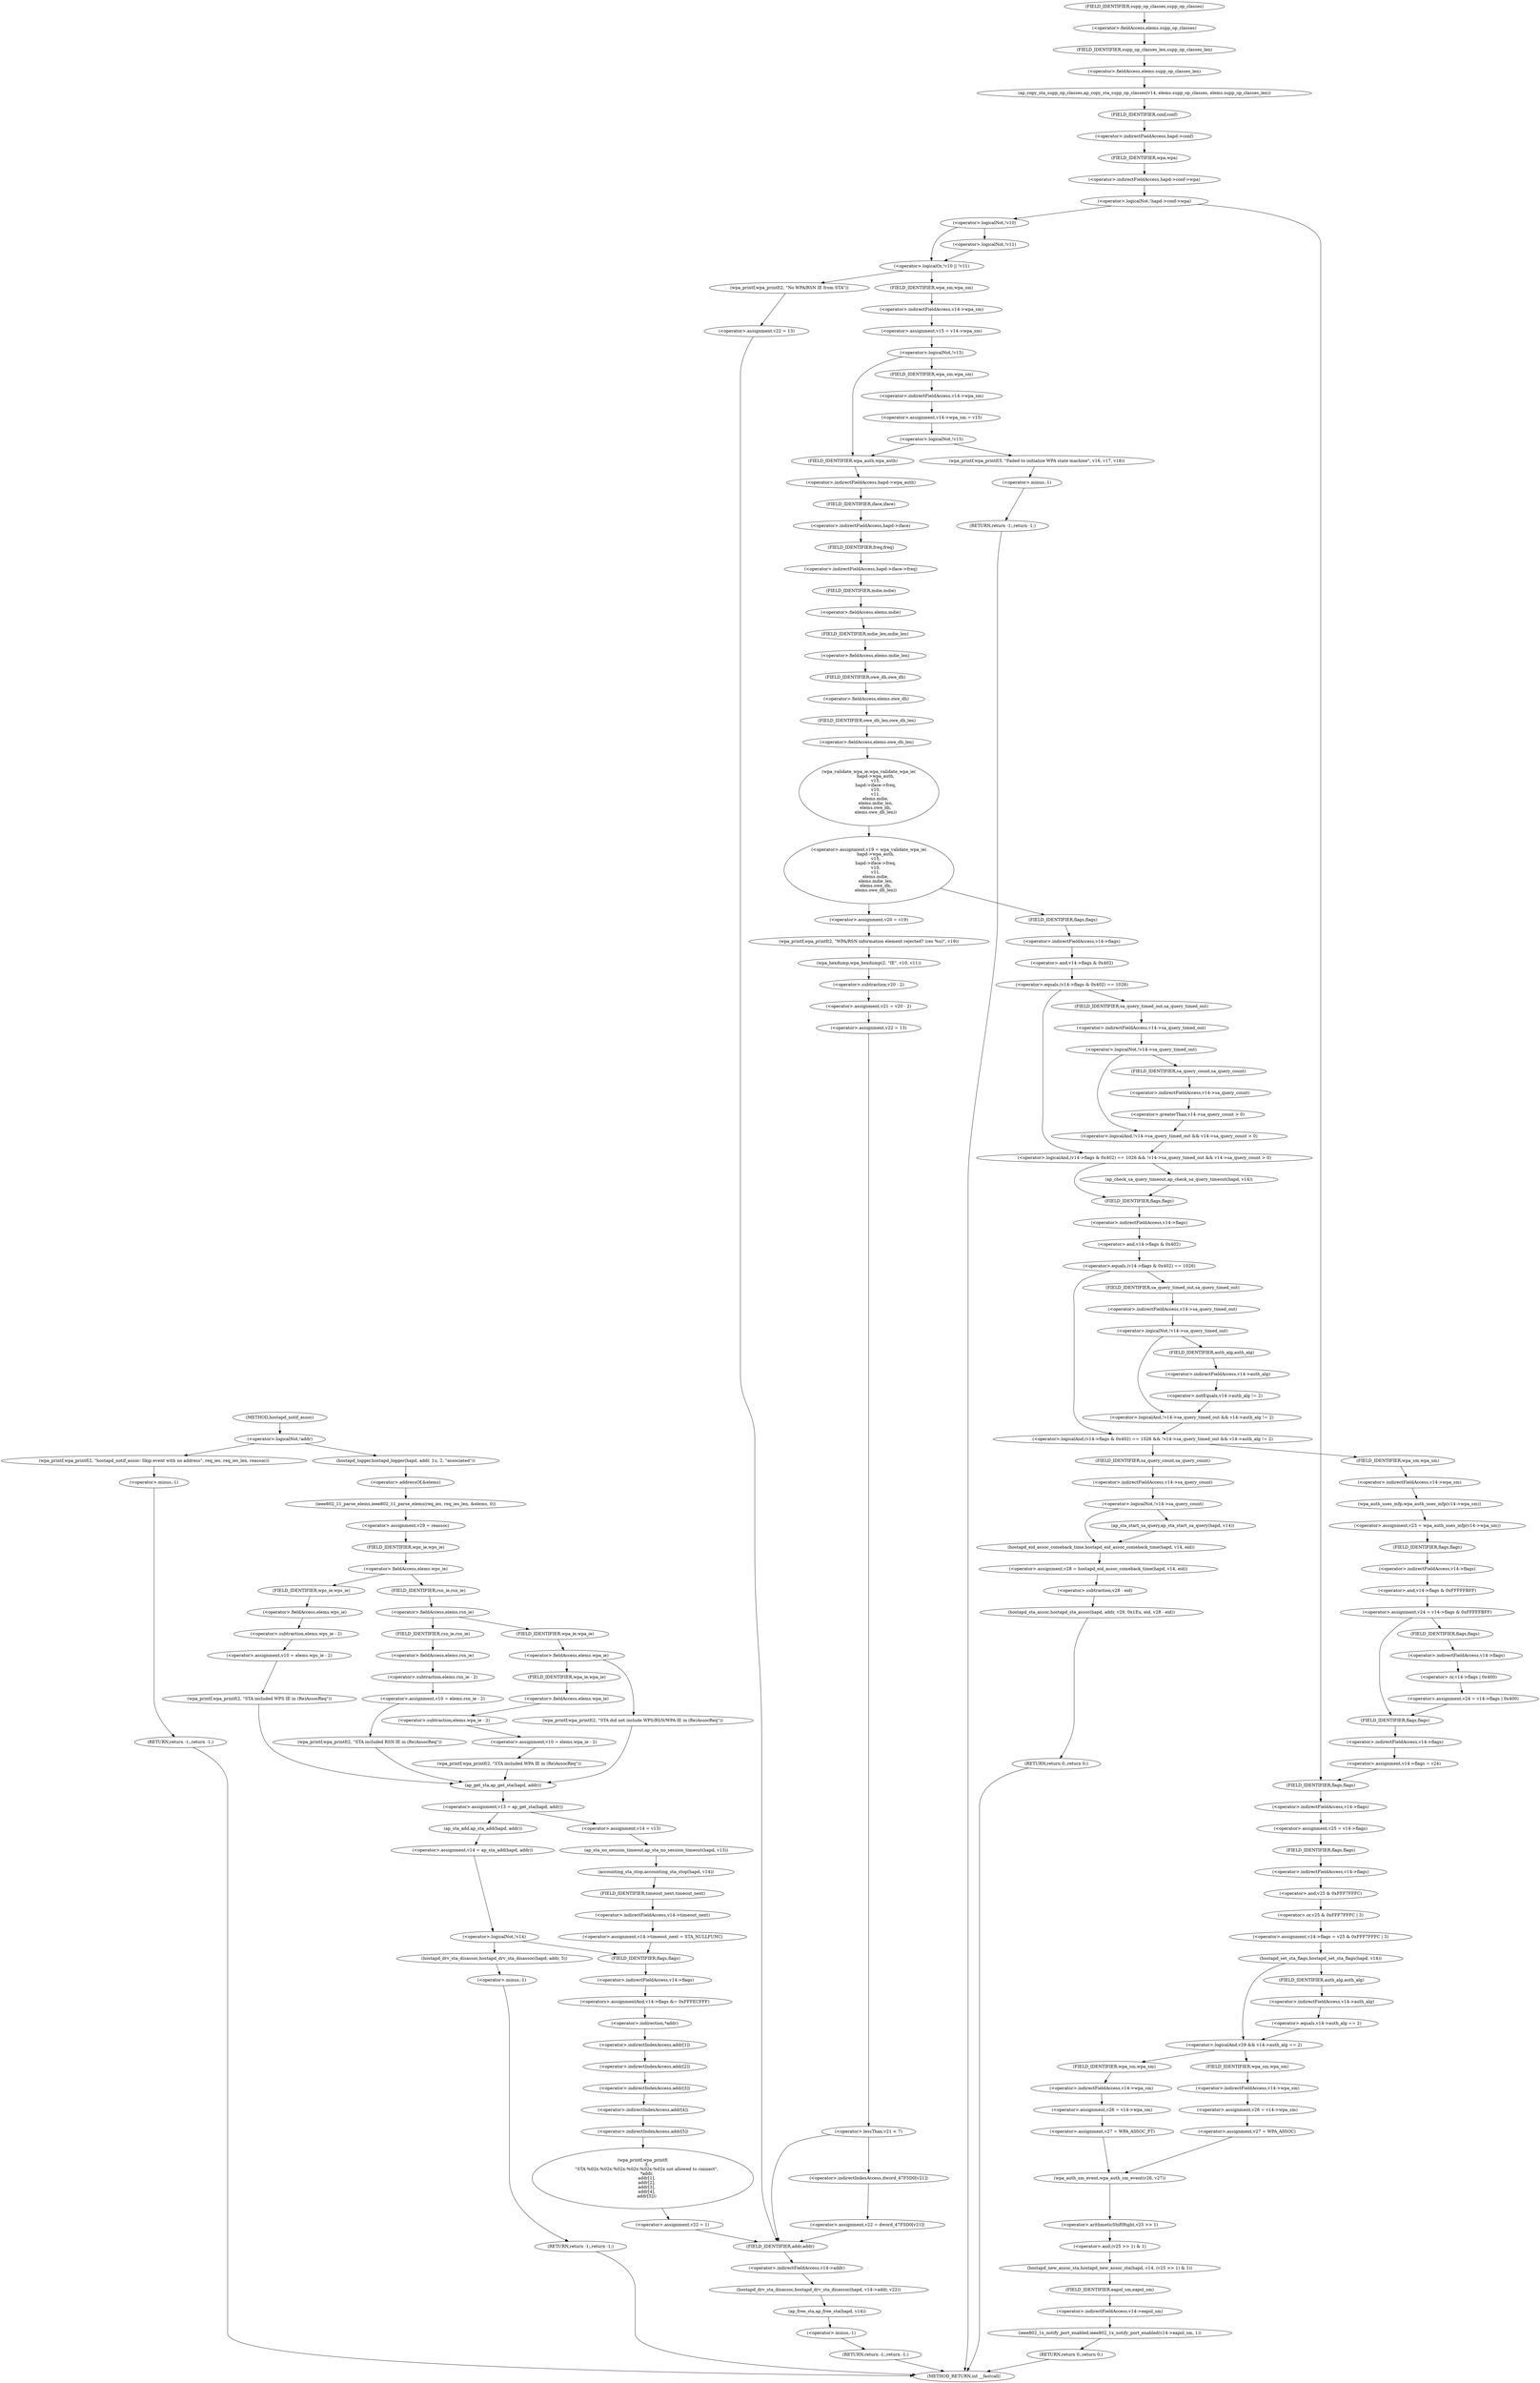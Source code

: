 digraph hostapd_notif_assoc {  
"1000151" [label = "(<operator>.logicalNot,!addr)" ]
"1000154" [label = "(wpa_printf,wpa_printf(2, \"hostapd_notif_assoc: Skip event with no address\", req_ies, req_ies_len, reassoc))" ]
"1000160" [label = "(RETURN,return -1;,return -1;)" ]
"1000161" [label = "(<operator>.minus,-1)" ]
"1000163" [label = "(hostapd_logger,hostapd_logger(hapd, addr, 1u, 2, \"associated\"))" ]
"1000169" [label = "(ieee802_11_parse_elems,ieee802_11_parse_elems(req_ies, req_ies_len, &elems, 0))" ]
"1000172" [label = "(<operator>.addressOf,&elems)" ]
"1000175" [label = "(<operator>.assignment,v29 = reassoc)" ]
"1000179" [label = "(<operator>.fieldAccess,elems.wps_ie)" ]
"1000181" [label = "(FIELD_IDENTIFIER,wps_ie,wps_ie)" ]
"1000183" [label = "(<operator>.assignment,v10 = elems.wps_ie - 2)" ]
"1000185" [label = "(<operator>.subtraction,elems.wps_ie - 2)" ]
"1000186" [label = "(<operator>.fieldAccess,elems.wps_ie)" ]
"1000188" [label = "(FIELD_IDENTIFIER,wps_ie,wps_ie)" ]
"1000191" [label = "(wpa_printf,wpa_printf(2, \"STA included WPS IE in (Re)AssocReq\"))" ]
"1000196" [label = "(<operator>.fieldAccess,elems.rsn_ie)" ]
"1000198" [label = "(FIELD_IDENTIFIER,rsn_ie,rsn_ie)" ]
"1000200" [label = "(<operator>.assignment,v10 = elems.rsn_ie - 2)" ]
"1000202" [label = "(<operator>.subtraction,elems.rsn_ie - 2)" ]
"1000203" [label = "(<operator>.fieldAccess,elems.rsn_ie)" ]
"1000205" [label = "(FIELD_IDENTIFIER,rsn_ie,rsn_ie)" ]
"1000208" [label = "(wpa_printf,wpa_printf(2, \"STA included RSN IE in (Re)AssocReq\"))" ]
"1000213" [label = "(<operator>.fieldAccess,elems.wpa_ie)" ]
"1000215" [label = "(FIELD_IDENTIFIER,wpa_ie,wpa_ie)" ]
"1000217" [label = "(<operator>.assignment,v10 = elems.wpa_ie - 2)" ]
"1000219" [label = "(<operator>.subtraction,elems.wpa_ie - 2)" ]
"1000220" [label = "(<operator>.fieldAccess,elems.wpa_ie)" ]
"1000222" [label = "(FIELD_IDENTIFIER,wpa_ie,wpa_ie)" ]
"1000225" [label = "(wpa_printf,wpa_printf(2, \"STA included WPA IE in (Re)AssocReq\"))" ]
"1000231" [label = "(wpa_printf,wpa_printf(2, \"STA did not include WPS/RSN/WPA IE in (Re)AssocReq\"))" ]
"1000235" [label = "(<operator>.assignment,v13 = ap_get_sta(hapd, addr))" ]
"1000237" [label = "(ap_get_sta,ap_get_sta(hapd, addr))" ]
"1000243" [label = "(<operator>.assignment,v14 = v13)" ]
"1000246" [label = "(ap_sta_no_session_timeout,ap_sta_no_session_timeout(hapd, v13))" ]
"1000249" [label = "(accounting_sta_stop,accounting_sta_stop(hapd, v14))" ]
"1000252" [label = "(<operator>.assignment,v14->timeout_next = STA_NULLFUNC)" ]
"1000253" [label = "(<operator>.indirectFieldAccess,v14->timeout_next)" ]
"1000255" [label = "(FIELD_IDENTIFIER,timeout_next,timeout_next)" ]
"1000259" [label = "(<operator>.assignment,v14 = ap_sta_add(hapd, addr))" ]
"1000261" [label = "(ap_sta_add,ap_sta_add(hapd, addr))" ]
"1000265" [label = "(<operator>.logicalNot,!v14)" ]
"1000268" [label = "(hostapd_drv_sta_disassoc,hostapd_drv_sta_disassoc(hapd, addr, 5))" ]
"1000272" [label = "(RETURN,return -1;,return -1;)" ]
"1000273" [label = "(<operator>.minus,-1)" ]
"1000275" [label = "(<operators>.assignmentAnd,v14->flags &= 0xFFFECFFF)" ]
"1000276" [label = "(<operator>.indirectFieldAccess,v14->flags)" ]
"1000278" [label = "(FIELD_IDENTIFIER,flags,flags)" ]
"1000281" [label = "(wpa_printf,wpa_printf(\n      3,\n      \"STA %02x:%02x:%02x:%02x:%02x:%02x not allowed to connect\",\n      *addr,\n      addr[1],\n      addr[2],\n      addr[3],\n      addr[4],\n      addr[5]))" ]
"1000284" [label = "(<operator>.indirection,*addr)" ]
"1000286" [label = "(<operator>.indirectIndexAccess,addr[1])" ]
"1000289" [label = "(<operator>.indirectIndexAccess,addr[2])" ]
"1000292" [label = "(<operator>.indirectIndexAccess,addr[3])" ]
"1000295" [label = "(<operator>.indirectIndexAccess,addr[4])" ]
"1000298" [label = "(<operator>.indirectIndexAccess,addr[5])" ]
"1000301" [label = "(<operator>.assignment,v22 = 1)" ]
"1000305" [label = "(ap_copy_sta_supp_op_classes,ap_copy_sta_supp_op_classes(v14, elems.supp_op_classes, elems.supp_op_classes_len))" ]
"1000307" [label = "(<operator>.fieldAccess,elems.supp_op_classes)" ]
"1000309" [label = "(FIELD_IDENTIFIER,supp_op_classes,supp_op_classes)" ]
"1000310" [label = "(<operator>.fieldAccess,elems.supp_op_classes_len)" ]
"1000312" [label = "(FIELD_IDENTIFIER,supp_op_classes_len,supp_op_classes_len)" ]
"1000314" [label = "(<operator>.logicalNot,!hapd->conf->wpa)" ]
"1000315" [label = "(<operator>.indirectFieldAccess,hapd->conf->wpa)" ]
"1000316" [label = "(<operator>.indirectFieldAccess,hapd->conf)" ]
"1000318" [label = "(FIELD_IDENTIFIER,conf,conf)" ]
"1000319" [label = "(FIELD_IDENTIFIER,wpa,wpa)" ]
"1000322" [label = "(<operator>.logicalOr,!v10 || !v11)" ]
"1000323" [label = "(<operator>.logicalNot,!v10)" ]
"1000325" [label = "(<operator>.logicalNot,!v11)" ]
"1000328" [label = "(wpa_printf,wpa_printf(2, \"No WPA/RSN IE from STA\"))" ]
"1000331" [label = "(<operator>.assignment,v22 = 13)" ]
"1000335" [label = "(hostapd_drv_sta_disassoc,hostapd_drv_sta_disassoc(hapd, v14->addr, v22))" ]
"1000337" [label = "(<operator>.indirectFieldAccess,v14->addr)" ]
"1000339" [label = "(FIELD_IDENTIFIER,addr,addr)" ]
"1000341" [label = "(ap_free_sta,ap_free_sta(hapd, v14))" ]
"1000344" [label = "(RETURN,return -1;,return -1;)" ]
"1000345" [label = "(<operator>.minus,-1)" ]
"1000347" [label = "(<operator>.assignment,v15 = v14->wpa_sm)" ]
"1000349" [label = "(<operator>.indirectFieldAccess,v14->wpa_sm)" ]
"1000351" [label = "(FIELD_IDENTIFIER,wpa_sm,wpa_sm)" ]
"1000353" [label = "(<operator>.logicalNot,!v15)" ]
"1000356" [label = "(<operator>.assignment,v14->wpa_sm = v15)" ]
"1000357" [label = "(<operator>.indirectFieldAccess,v14->wpa_sm)" ]
"1000359" [label = "(FIELD_IDENTIFIER,wpa_sm,wpa_sm)" ]
"1000362" [label = "(<operator>.logicalNot,!v15)" ]
"1000365" [label = "(wpa_printf,wpa_printf(5, \"Failed to initialize WPA state machine\", v16, v17, v18))" ]
"1000371" [label = "(RETURN,return -1;,return -1;)" ]
"1000372" [label = "(<operator>.minus,-1)" ]
"1000374" [label = "(<operator>.assignment,v19 = wpa_validate_wpa_ie(\n          hapd->wpa_auth,\n          v15,\n          hapd->iface->freq,\n          v10,\n          v11,\n          elems.mdie,\n          elems.mdie_len,\n          elems.owe_dh,\n          elems.owe_dh_len))" ]
"1000376" [label = "(wpa_validate_wpa_ie,wpa_validate_wpa_ie(\n          hapd->wpa_auth,\n          v15,\n          hapd->iface->freq,\n          v10,\n          v11,\n          elems.mdie,\n          elems.mdie_len,\n          elems.owe_dh,\n          elems.owe_dh_len))" ]
"1000377" [label = "(<operator>.indirectFieldAccess,hapd->wpa_auth)" ]
"1000379" [label = "(FIELD_IDENTIFIER,wpa_auth,wpa_auth)" ]
"1000381" [label = "(<operator>.indirectFieldAccess,hapd->iface->freq)" ]
"1000382" [label = "(<operator>.indirectFieldAccess,hapd->iface)" ]
"1000384" [label = "(FIELD_IDENTIFIER,iface,iface)" ]
"1000385" [label = "(FIELD_IDENTIFIER,freq,freq)" ]
"1000388" [label = "(<operator>.fieldAccess,elems.mdie)" ]
"1000390" [label = "(FIELD_IDENTIFIER,mdie,mdie)" ]
"1000391" [label = "(<operator>.fieldAccess,elems.mdie_len)" ]
"1000393" [label = "(FIELD_IDENTIFIER,mdie_len,mdie_len)" ]
"1000394" [label = "(<operator>.fieldAccess,elems.owe_dh)" ]
"1000396" [label = "(FIELD_IDENTIFIER,owe_dh,owe_dh)" ]
"1000397" [label = "(<operator>.fieldAccess,elems.owe_dh_len)" ]
"1000399" [label = "(FIELD_IDENTIFIER,owe_dh_len,owe_dh_len)" ]
"1000403" [label = "(<operator>.assignment,v20 = v19)" ]
"1000406" [label = "(wpa_printf,wpa_printf(2, \"WPA/RSN information element rejected? (res %u)\", v19))" ]
"1000410" [label = "(wpa_hexdump,wpa_hexdump(2, \"IE\", v10, v11))" ]
"1000415" [label = "(<operator>.assignment,v21 = v20 - 2)" ]
"1000417" [label = "(<operator>.subtraction,v20 - 2)" ]
"1000420" [label = "(<operator>.assignment,v22 = 13)" ]
"1000424" [label = "(<operator>.lessThan,v21 < 7)" ]
"1000427" [label = "(<operator>.assignment,v22 = dword_47F5D0[v21])" ]
"1000429" [label = "(<operator>.indirectIndexAccess,dword_47F5D0[v21])" ]
"1000434" [label = "(<operator>.logicalAnd,(v14->flags & 0x402) == 1026 && !v14->sa_query_timed_out && v14->sa_query_count > 0)" ]
"1000435" [label = "(<operator>.equals,(v14->flags & 0x402) == 1026)" ]
"1000436" [label = "(<operator>.and,v14->flags & 0x402)" ]
"1000437" [label = "(<operator>.indirectFieldAccess,v14->flags)" ]
"1000439" [label = "(FIELD_IDENTIFIER,flags,flags)" ]
"1000442" [label = "(<operator>.logicalAnd,!v14->sa_query_timed_out && v14->sa_query_count > 0)" ]
"1000443" [label = "(<operator>.logicalNot,!v14->sa_query_timed_out)" ]
"1000444" [label = "(<operator>.indirectFieldAccess,v14->sa_query_timed_out)" ]
"1000446" [label = "(FIELD_IDENTIFIER,sa_query_timed_out,sa_query_timed_out)" ]
"1000447" [label = "(<operator>.greaterThan,v14->sa_query_count > 0)" ]
"1000448" [label = "(<operator>.indirectFieldAccess,v14->sa_query_count)" ]
"1000450" [label = "(FIELD_IDENTIFIER,sa_query_count,sa_query_count)" ]
"1000452" [label = "(ap_check_sa_query_timeout,ap_check_sa_query_timeout(hapd, v14))" ]
"1000456" [label = "(<operator>.logicalAnd,(v14->flags & 0x402) == 1026 && !v14->sa_query_timed_out && v14->auth_alg != 2)" ]
"1000457" [label = "(<operator>.equals,(v14->flags & 0x402) == 1026)" ]
"1000458" [label = "(<operator>.and,v14->flags & 0x402)" ]
"1000459" [label = "(<operator>.indirectFieldAccess,v14->flags)" ]
"1000461" [label = "(FIELD_IDENTIFIER,flags,flags)" ]
"1000464" [label = "(<operator>.logicalAnd,!v14->sa_query_timed_out && v14->auth_alg != 2)" ]
"1000465" [label = "(<operator>.logicalNot,!v14->sa_query_timed_out)" ]
"1000466" [label = "(<operator>.indirectFieldAccess,v14->sa_query_timed_out)" ]
"1000468" [label = "(FIELD_IDENTIFIER,sa_query_timed_out,sa_query_timed_out)" ]
"1000469" [label = "(<operator>.notEquals,v14->auth_alg != 2)" ]
"1000470" [label = "(<operator>.indirectFieldAccess,v14->auth_alg)" ]
"1000472" [label = "(FIELD_IDENTIFIER,auth_alg,auth_alg)" ]
"1000476" [label = "(<operator>.logicalNot,!v14->sa_query_count)" ]
"1000477" [label = "(<operator>.indirectFieldAccess,v14->sa_query_count)" ]
"1000479" [label = "(FIELD_IDENTIFIER,sa_query_count,sa_query_count)" ]
"1000480" [label = "(ap_sta_start_sa_query,ap_sta_start_sa_query(hapd, v14))" ]
"1000483" [label = "(<operator>.assignment,v28 = hostapd_eid_assoc_comeback_time(hapd, v14, eid))" ]
"1000485" [label = "(hostapd_eid_assoc_comeback_time,hostapd_eid_assoc_comeback_time(hapd, v14, eid))" ]
"1000489" [label = "(hostapd_sta_assoc,hostapd_sta_assoc(hapd, addr, v29, 0x1Eu, eid, v28 - eid))" ]
"1000495" [label = "(<operator>.subtraction,v28 - eid)" ]
"1000498" [label = "(RETURN,return 0;,return 0;)" ]
"1000500" [label = "(<operator>.assignment,v23 = wpa_auth_uses_mfp(v14->wpa_sm))" ]
"1000502" [label = "(wpa_auth_uses_mfp,wpa_auth_uses_mfp(v14->wpa_sm))" ]
"1000503" [label = "(<operator>.indirectFieldAccess,v14->wpa_sm)" ]
"1000505" [label = "(FIELD_IDENTIFIER,wpa_sm,wpa_sm)" ]
"1000506" [label = "(<operator>.assignment,v24 = v14->flags & 0xFFFFFBFF)" ]
"1000508" [label = "(<operator>.and,v14->flags & 0xFFFFFBFF)" ]
"1000509" [label = "(<operator>.indirectFieldAccess,v14->flags)" ]
"1000511" [label = "(FIELD_IDENTIFIER,flags,flags)" ]
"1000515" [label = "(<operator>.assignment,v24 = v14->flags | 0x400)" ]
"1000517" [label = "(<operator>.or,v14->flags | 0x400)" ]
"1000518" [label = "(<operator>.indirectFieldAccess,v14->flags)" ]
"1000520" [label = "(FIELD_IDENTIFIER,flags,flags)" ]
"1000522" [label = "(<operator>.assignment,v14->flags = v24)" ]
"1000523" [label = "(<operator>.indirectFieldAccess,v14->flags)" ]
"1000525" [label = "(FIELD_IDENTIFIER,flags,flags)" ]
"1000528" [label = "(<operator>.assignment,v25 = v14->flags)" ]
"1000530" [label = "(<operator>.indirectFieldAccess,v14->flags)" ]
"1000532" [label = "(FIELD_IDENTIFIER,flags,flags)" ]
"1000533" [label = "(<operator>.assignment,v14->flags = v25 & 0xFFF7FFFC | 3)" ]
"1000534" [label = "(<operator>.indirectFieldAccess,v14->flags)" ]
"1000536" [label = "(FIELD_IDENTIFIER,flags,flags)" ]
"1000537" [label = "(<operator>.or,v25 & 0xFFF7FFFC | 3)" ]
"1000538" [label = "(<operator>.and,v25 & 0xFFF7FFFC)" ]
"1000542" [label = "(hostapd_set_sta_flags,hostapd_set_sta_flags(hapd, v14))" ]
"1000546" [label = "(<operator>.logicalAnd,v29 && v14->auth_alg == 2)" ]
"1000548" [label = "(<operator>.equals,v14->auth_alg == 2)" ]
"1000549" [label = "(<operator>.indirectFieldAccess,v14->auth_alg)" ]
"1000551" [label = "(FIELD_IDENTIFIER,auth_alg,auth_alg)" ]
"1000554" [label = "(<operator>.assignment,v26 = v14->wpa_sm)" ]
"1000556" [label = "(<operator>.indirectFieldAccess,v14->wpa_sm)" ]
"1000558" [label = "(FIELD_IDENTIFIER,wpa_sm,wpa_sm)" ]
"1000559" [label = "(<operator>.assignment,v27 = WPA_ASSOC_FT)" ]
"1000564" [label = "(<operator>.assignment,v26 = v14->wpa_sm)" ]
"1000566" [label = "(<operator>.indirectFieldAccess,v14->wpa_sm)" ]
"1000568" [label = "(FIELD_IDENTIFIER,wpa_sm,wpa_sm)" ]
"1000569" [label = "(<operator>.assignment,v27 = WPA_ASSOC)" ]
"1000572" [label = "(wpa_auth_sm_event,wpa_auth_sm_event(v26, v27))" ]
"1000575" [label = "(hostapd_new_assoc_sta,hostapd_new_assoc_sta(hapd, v14, (v25 >> 1) & 1))" ]
"1000578" [label = "(<operator>.and,(v25 >> 1) & 1)" ]
"1000579" [label = "(<operator>.arithmeticShiftRight,v25 >> 1)" ]
"1000583" [label = "(ieee802_1x_notify_port_enabled,ieee802_1x_notify_port_enabled(v14->eapol_sm, 1))" ]
"1000584" [label = "(<operator>.indirectFieldAccess,v14->eapol_sm)" ]
"1000586" [label = "(FIELD_IDENTIFIER,eapol_sm,eapol_sm)" ]
"1000588" [label = "(RETURN,return 0;,return 0;)" ]
"1000122" [label = "(METHOD,hostapd_notif_assoc)" ]
"1000590" [label = "(METHOD_RETURN,int __fastcall)" ]
  "1000151" -> "1000154" 
  "1000151" -> "1000163" 
  "1000154" -> "1000161" 
  "1000160" -> "1000590" 
  "1000161" -> "1000160" 
  "1000163" -> "1000172" 
  "1000169" -> "1000175" 
  "1000172" -> "1000169" 
  "1000175" -> "1000181" 
  "1000179" -> "1000188" 
  "1000179" -> "1000198" 
  "1000181" -> "1000179" 
  "1000183" -> "1000191" 
  "1000185" -> "1000183" 
  "1000186" -> "1000185" 
  "1000188" -> "1000186" 
  "1000191" -> "1000237" 
  "1000196" -> "1000205" 
  "1000196" -> "1000215" 
  "1000198" -> "1000196" 
  "1000200" -> "1000208" 
  "1000202" -> "1000200" 
  "1000203" -> "1000202" 
  "1000205" -> "1000203" 
  "1000208" -> "1000237" 
  "1000213" -> "1000222" 
  "1000213" -> "1000231" 
  "1000215" -> "1000213" 
  "1000217" -> "1000225" 
  "1000219" -> "1000217" 
  "1000220" -> "1000219" 
  "1000222" -> "1000220" 
  "1000225" -> "1000237" 
  "1000231" -> "1000237" 
  "1000235" -> "1000243" 
  "1000235" -> "1000261" 
  "1000237" -> "1000235" 
  "1000243" -> "1000246" 
  "1000246" -> "1000249" 
  "1000249" -> "1000255" 
  "1000252" -> "1000278" 
  "1000253" -> "1000252" 
  "1000255" -> "1000253" 
  "1000259" -> "1000265" 
  "1000261" -> "1000259" 
  "1000265" -> "1000268" 
  "1000265" -> "1000278" 
  "1000268" -> "1000273" 
  "1000272" -> "1000590" 
  "1000273" -> "1000272" 
  "1000275" -> "1000284" 
  "1000276" -> "1000275" 
  "1000278" -> "1000276" 
  "1000281" -> "1000301" 
  "1000284" -> "1000286" 
  "1000286" -> "1000289" 
  "1000289" -> "1000292" 
  "1000292" -> "1000295" 
  "1000295" -> "1000298" 
  "1000298" -> "1000281" 
  "1000301" -> "1000339" 
  "1000305" -> "1000318" 
  "1000307" -> "1000312" 
  "1000309" -> "1000307" 
  "1000310" -> "1000305" 
  "1000312" -> "1000310" 
  "1000314" -> "1000532" 
  "1000314" -> "1000323" 
  "1000315" -> "1000314" 
  "1000316" -> "1000319" 
  "1000318" -> "1000316" 
  "1000319" -> "1000315" 
  "1000322" -> "1000328" 
  "1000322" -> "1000351" 
  "1000323" -> "1000322" 
  "1000323" -> "1000325" 
  "1000325" -> "1000322" 
  "1000328" -> "1000331" 
  "1000331" -> "1000339" 
  "1000335" -> "1000341" 
  "1000337" -> "1000335" 
  "1000339" -> "1000337" 
  "1000341" -> "1000345" 
  "1000344" -> "1000590" 
  "1000345" -> "1000344" 
  "1000347" -> "1000353" 
  "1000349" -> "1000347" 
  "1000351" -> "1000349" 
  "1000353" -> "1000359" 
  "1000353" -> "1000379" 
  "1000356" -> "1000362" 
  "1000357" -> "1000356" 
  "1000359" -> "1000357" 
  "1000362" -> "1000365" 
  "1000362" -> "1000379" 
  "1000365" -> "1000372" 
  "1000371" -> "1000590" 
  "1000372" -> "1000371" 
  "1000374" -> "1000403" 
  "1000374" -> "1000439" 
  "1000376" -> "1000374" 
  "1000377" -> "1000384" 
  "1000379" -> "1000377" 
  "1000381" -> "1000390" 
  "1000382" -> "1000385" 
  "1000384" -> "1000382" 
  "1000385" -> "1000381" 
  "1000388" -> "1000393" 
  "1000390" -> "1000388" 
  "1000391" -> "1000396" 
  "1000393" -> "1000391" 
  "1000394" -> "1000399" 
  "1000396" -> "1000394" 
  "1000397" -> "1000376" 
  "1000399" -> "1000397" 
  "1000403" -> "1000406" 
  "1000406" -> "1000410" 
  "1000410" -> "1000417" 
  "1000415" -> "1000420" 
  "1000417" -> "1000415" 
  "1000420" -> "1000424" 
  "1000424" -> "1000429" 
  "1000424" -> "1000339" 
  "1000427" -> "1000339" 
  "1000429" -> "1000427" 
  "1000434" -> "1000452" 
  "1000434" -> "1000461" 
  "1000435" -> "1000434" 
  "1000435" -> "1000446" 
  "1000436" -> "1000435" 
  "1000437" -> "1000436" 
  "1000439" -> "1000437" 
  "1000442" -> "1000434" 
  "1000443" -> "1000442" 
  "1000443" -> "1000450" 
  "1000444" -> "1000443" 
  "1000446" -> "1000444" 
  "1000447" -> "1000442" 
  "1000448" -> "1000447" 
  "1000450" -> "1000448" 
  "1000452" -> "1000461" 
  "1000456" -> "1000479" 
  "1000456" -> "1000505" 
  "1000457" -> "1000456" 
  "1000457" -> "1000468" 
  "1000458" -> "1000457" 
  "1000459" -> "1000458" 
  "1000461" -> "1000459" 
  "1000464" -> "1000456" 
  "1000465" -> "1000464" 
  "1000465" -> "1000472" 
  "1000466" -> "1000465" 
  "1000468" -> "1000466" 
  "1000469" -> "1000464" 
  "1000470" -> "1000469" 
  "1000472" -> "1000470" 
  "1000476" -> "1000480" 
  "1000476" -> "1000485" 
  "1000477" -> "1000476" 
  "1000479" -> "1000477" 
  "1000480" -> "1000485" 
  "1000483" -> "1000495" 
  "1000485" -> "1000483" 
  "1000489" -> "1000498" 
  "1000495" -> "1000489" 
  "1000498" -> "1000590" 
  "1000500" -> "1000511" 
  "1000502" -> "1000500" 
  "1000503" -> "1000502" 
  "1000505" -> "1000503" 
  "1000506" -> "1000520" 
  "1000506" -> "1000525" 
  "1000508" -> "1000506" 
  "1000509" -> "1000508" 
  "1000511" -> "1000509" 
  "1000515" -> "1000525" 
  "1000517" -> "1000515" 
  "1000518" -> "1000517" 
  "1000520" -> "1000518" 
  "1000522" -> "1000532" 
  "1000523" -> "1000522" 
  "1000525" -> "1000523" 
  "1000528" -> "1000536" 
  "1000530" -> "1000528" 
  "1000532" -> "1000530" 
  "1000533" -> "1000542" 
  "1000534" -> "1000538" 
  "1000536" -> "1000534" 
  "1000537" -> "1000533" 
  "1000538" -> "1000537" 
  "1000542" -> "1000546" 
  "1000542" -> "1000551" 
  "1000546" -> "1000558" 
  "1000546" -> "1000568" 
  "1000548" -> "1000546" 
  "1000549" -> "1000548" 
  "1000551" -> "1000549" 
  "1000554" -> "1000559" 
  "1000556" -> "1000554" 
  "1000558" -> "1000556" 
  "1000559" -> "1000572" 
  "1000564" -> "1000569" 
  "1000566" -> "1000564" 
  "1000568" -> "1000566" 
  "1000569" -> "1000572" 
  "1000572" -> "1000579" 
  "1000575" -> "1000586" 
  "1000578" -> "1000575" 
  "1000579" -> "1000578" 
  "1000583" -> "1000588" 
  "1000584" -> "1000583" 
  "1000586" -> "1000584" 
  "1000588" -> "1000590" 
  "1000122" -> "1000151" 
}

